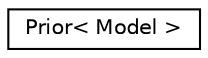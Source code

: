 digraph "Graphical Class Hierarchy"
{
 // LATEX_PDF_SIZE
  edge [fontname="Helvetica",fontsize="10",labelfontname="Helvetica",labelfontsize="10"];
  node [fontname="Helvetica",fontsize="10",shape=record];
  rankdir="LR";
  Node0 [label="Prior\< Model \>",height=0.2,width=0.4,color="black", fillcolor="white", style="filled",URL="$struct_prior.html",tooltip=" "];
}
